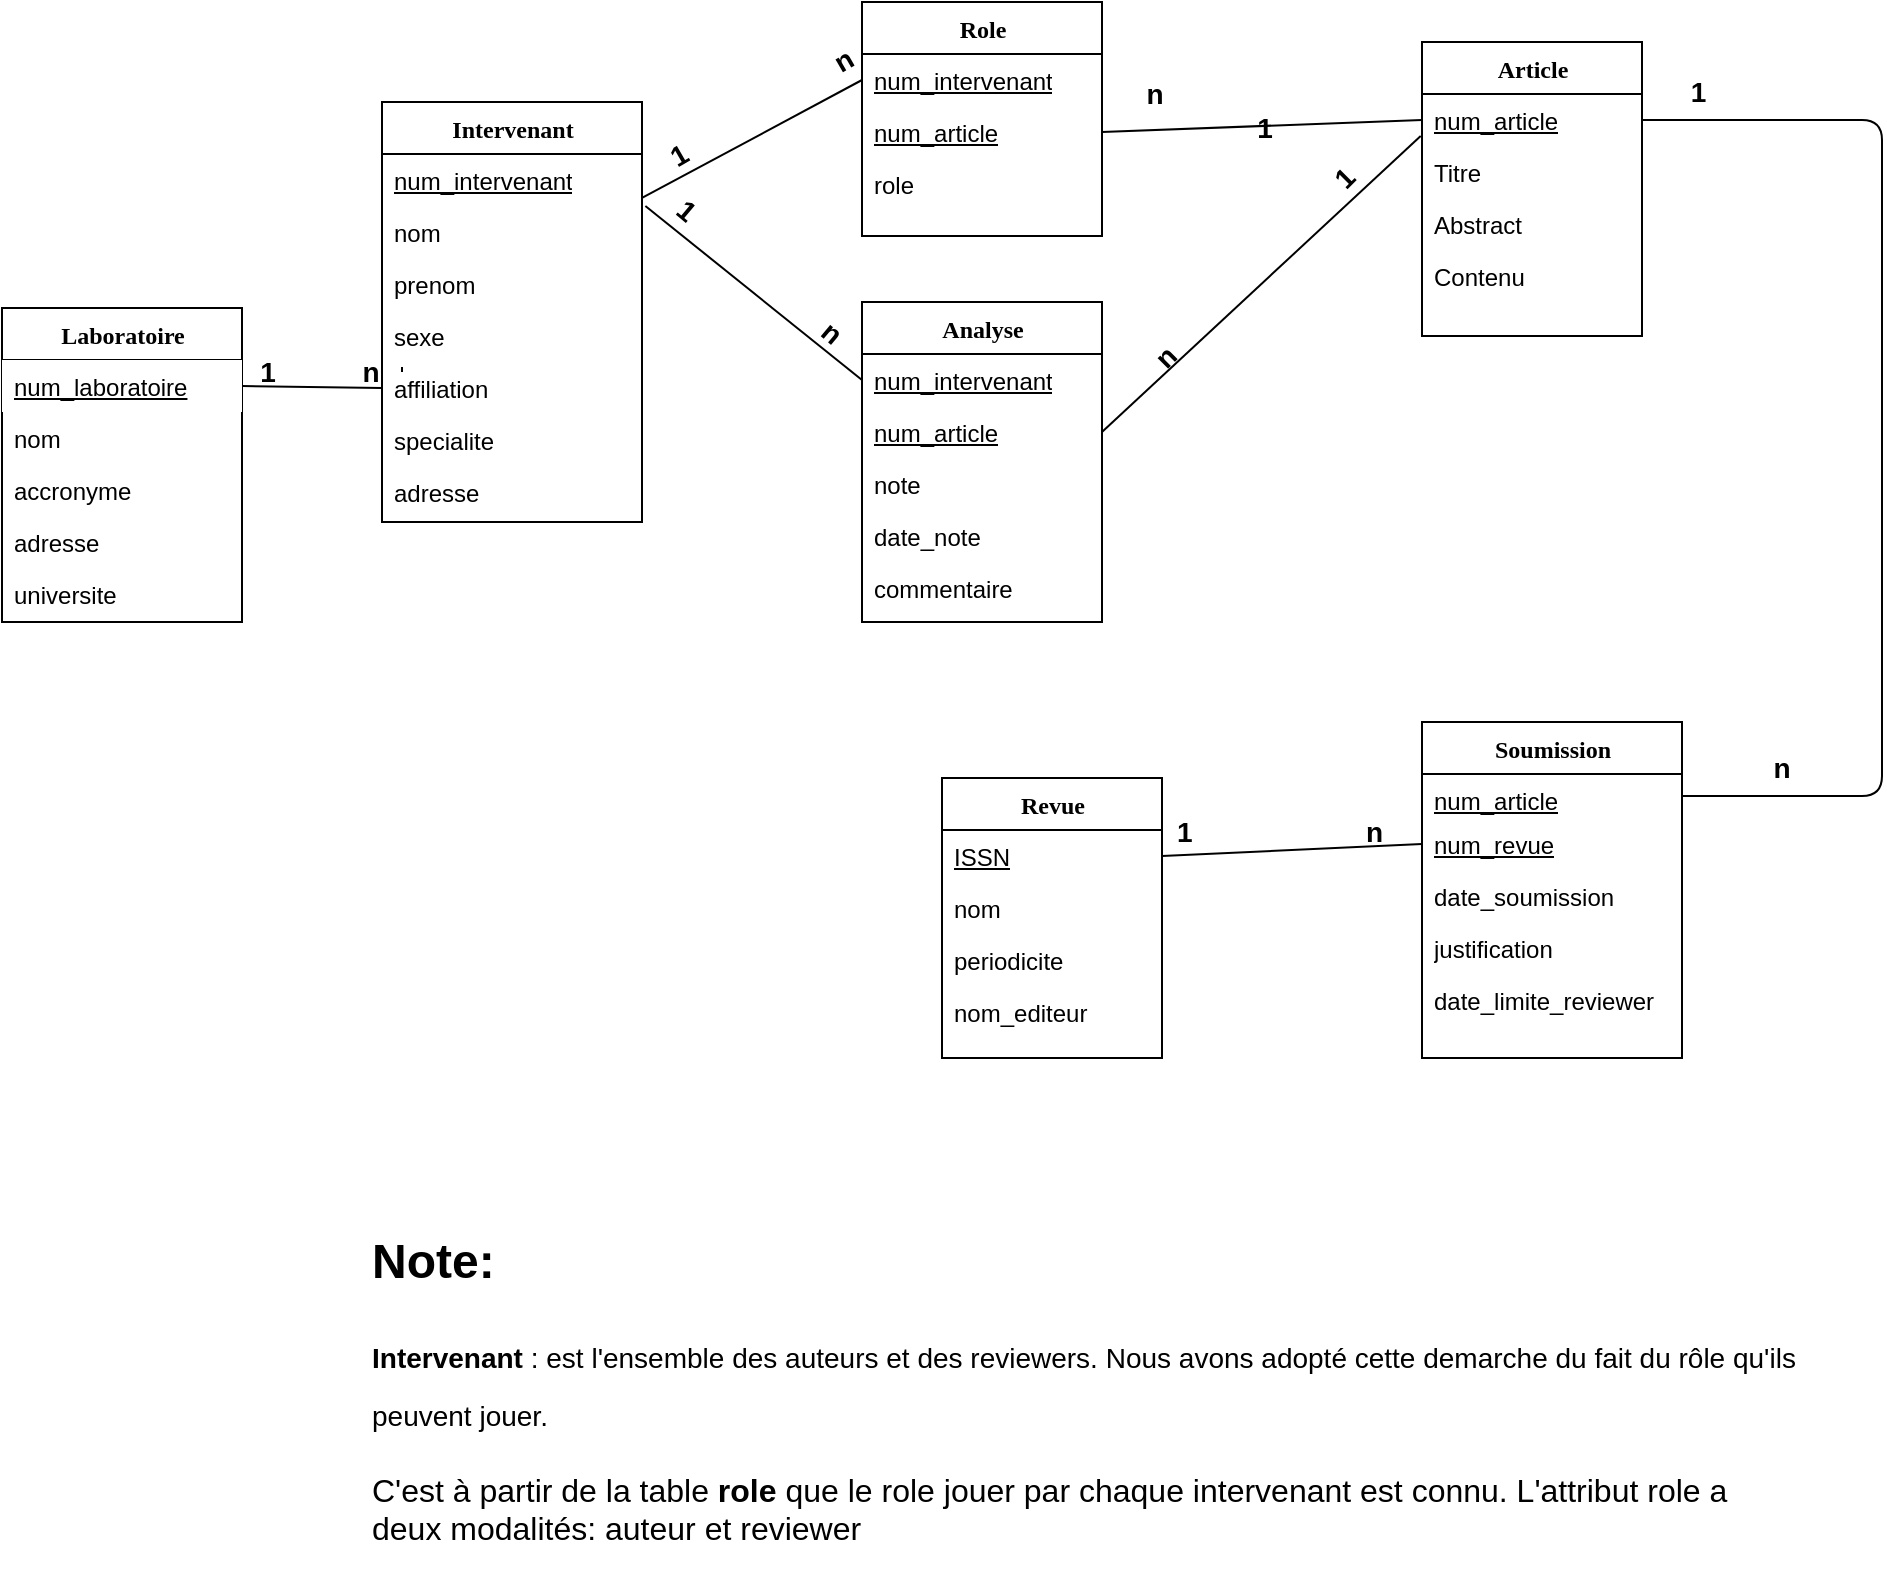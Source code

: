 <mxfile version="14.1.2" type="github">
  <diagram name="Page-1" id="9f46799a-70d6-7492-0946-bef42562c5a5">
    <mxGraphModel dx="868" dy="488" grid="1" gridSize="10" guides="1" tooltips="1" connect="1" arrows="1" fold="1" page="1" pageScale="1" pageWidth="1100" pageHeight="850" background="#ffffff" math="0" shadow="0">
      <root>
        <mxCell id="0" />
        <mxCell id="1" parent="0" />
        <mxCell id="78961159f06e98e8-124" style="html=1;labelBackgroundColor=none;startFill=0;startSize=8;endArrow=none;endFill=0;endSize=16;fontFamily=Verdana;fontSize=12;exitX=1.013;exitY=0;exitDx=0;exitDy=0;exitPerimeter=0;entryX=0;entryY=0.5;entryDx=0;entryDy=0;" parent="1" source="78961159f06e98e8-32" target="78961159f06e98e8-70" edge="1">
          <mxGeometry relative="1" as="geometry">
            <mxPoint x="390" y="320" as="sourcePoint" />
          </mxGeometry>
        </mxCell>
        <mxCell id="78961159f06e98e8-17" value="Laboratoire" style="swimlane;html=1;fontStyle=1;align=center;verticalAlign=top;childLayout=stackLayout;horizontal=1;startSize=26;horizontalStack=0;resizeParent=1;resizeLast=0;collapsible=1;marginBottom=0;swimlaneFillColor=#ffffff;rounded=0;shadow=0;comic=0;labelBackgroundColor=none;strokeWidth=1;fillColor=none;fontFamily=Verdana;fontSize=12" parent="1" vertex="1">
          <mxGeometry x="120" y="223" width="120" height="157" as="geometry" />
        </mxCell>
        <mxCell id="78961159f06e98e8-24" value="num_laboratoire" style="text;html=1;strokeColor=none;align=left;verticalAlign=top;spacingLeft=4;spacingRight=4;whiteSpace=wrap;overflow=hidden;rotatable=0;points=[[0,0.5],[1,0.5]];portConstraint=eastwest;fillColor=#ffffff;fontStyle=4" parent="78961159f06e98e8-17" vertex="1">
          <mxGeometry y="26" width="120" height="26" as="geometry" />
        </mxCell>
        <mxCell id="78961159f06e98e8-21" value="nom" style="text;html=1;strokeColor=none;fillColor=none;align=left;verticalAlign=top;spacingLeft=4;spacingRight=4;whiteSpace=wrap;overflow=hidden;rotatable=0;points=[[0,0.5],[1,0.5]];portConstraint=eastwest;" parent="78961159f06e98e8-17" vertex="1">
          <mxGeometry y="52" width="120" height="26" as="geometry" />
        </mxCell>
        <mxCell id="78961159f06e98e8-23" value="accronyme" style="text;html=1;strokeColor=none;fillColor=none;align=left;verticalAlign=top;spacingLeft=4;spacingRight=4;whiteSpace=wrap;overflow=hidden;rotatable=0;points=[[0,0.5],[1,0.5]];portConstraint=eastwest;" parent="78961159f06e98e8-17" vertex="1">
          <mxGeometry y="78" width="120" height="26" as="geometry" />
        </mxCell>
        <mxCell id="78961159f06e98e8-25" value="adresse" style="text;html=1;strokeColor=none;fillColor=none;align=left;verticalAlign=top;spacingLeft=4;spacingRight=4;whiteSpace=wrap;overflow=hidden;rotatable=0;points=[[0,0.5],[1,0.5]];portConstraint=eastwest;" parent="78961159f06e98e8-17" vertex="1">
          <mxGeometry y="104" width="120" height="26" as="geometry" />
        </mxCell>
        <mxCell id="78961159f06e98e8-26" value="universite" style="text;html=1;strokeColor=none;fillColor=none;align=left;verticalAlign=top;spacingLeft=4;spacingRight=4;whiteSpace=wrap;overflow=hidden;rotatable=0;points=[[0,0.5],[1,0.5]];portConstraint=eastwest;" parent="78961159f06e98e8-17" vertex="1">
          <mxGeometry y="130" width="120" height="26" as="geometry" />
        </mxCell>
        <mxCell id="78961159f06e98e8-122" style="html=1;labelBackgroundColor=none;startFill=0;startSize=8;endArrow=none;endFill=0;endSize=16;fontFamily=Verdana;fontSize=12;exitX=1;exitY=0.846;exitDx=0;exitDy=0;exitPerimeter=0;entryX=0;entryY=0.5;entryDx=0;entryDy=0;" parent="1" source="78961159f06e98e8-31" target="78961159f06e98e8-44" edge="1">
          <mxGeometry relative="1" as="geometry" />
        </mxCell>
        <mxCell id="78961159f06e98e8-30" value="Intervenant" style="swimlane;html=1;fontStyle=1;align=center;verticalAlign=top;childLayout=stackLayout;horizontal=1;startSize=26;horizontalStack=0;resizeParent=1;resizeLast=0;collapsible=1;marginBottom=0;swimlaneFillColor=#ffffff;rounded=0;shadow=0;comic=0;labelBackgroundColor=none;strokeWidth=1;fillColor=none;fontFamily=Verdana;fontSize=12" parent="1" vertex="1">
          <mxGeometry x="310" y="120" width="130" height="210" as="geometry" />
        </mxCell>
        <mxCell id="78961159f06e98e8-31" value="num_intervenant" style="text;html=1;align=left;verticalAlign=top;spacingLeft=4;spacingRight=4;whiteSpace=wrap;overflow=hidden;rotatable=0;points=[[0,0.5],[1,0.5]];portConstraint=eastwest;fontStyle=4" parent="78961159f06e98e8-30" vertex="1">
          <mxGeometry y="26" width="130" height="26" as="geometry" />
        </mxCell>
        <mxCell id="78961159f06e98e8-32" value="nom" style="text;html=1;strokeColor=none;fillColor=none;align=left;verticalAlign=top;spacingLeft=4;spacingRight=4;whiteSpace=wrap;overflow=hidden;rotatable=0;points=[[0,0.5],[1,0.5]];portConstraint=eastwest;" parent="78961159f06e98e8-30" vertex="1">
          <mxGeometry y="52" width="130" height="26" as="geometry" />
        </mxCell>
        <mxCell id="78961159f06e98e8-33" value="prenom" style="text;html=1;strokeColor=none;fillColor=none;align=left;verticalAlign=top;spacingLeft=4;spacingRight=4;whiteSpace=wrap;overflow=hidden;rotatable=0;points=[[0,0.5],[1,0.5]];portConstraint=eastwest;" parent="78961159f06e98e8-30" vertex="1">
          <mxGeometry y="78" width="130" height="26" as="geometry" />
        </mxCell>
        <mxCell id="78961159f06e98e8-34" value="sexe" style="text;html=1;strokeColor=none;fillColor=none;align=left;verticalAlign=top;spacingLeft=4;spacingRight=4;whiteSpace=wrap;overflow=hidden;rotatable=0;points=[[0,0.5],[1,0.5]];portConstraint=eastwest;" parent="78961159f06e98e8-30" vertex="1">
          <mxGeometry y="104" width="130" height="26" as="geometry" />
        </mxCell>
        <mxCell id="78961159f06e98e8-36" value="affiliation" style="text;html=1;strokeColor=none;fillColor=none;align=left;verticalAlign=top;spacingLeft=4;spacingRight=4;whiteSpace=wrap;overflow=hidden;rotatable=0;points=[[0,0.5],[1,0.5]];portConstraint=eastwest;" parent="78961159f06e98e8-30" vertex="1">
          <mxGeometry y="130" width="130" height="26" as="geometry" />
        </mxCell>
        <mxCell id="78961159f06e98e8-39" value="specialite" style="text;html=1;strokeColor=none;fillColor=none;align=left;verticalAlign=top;spacingLeft=4;spacingRight=4;whiteSpace=wrap;overflow=hidden;rotatable=0;points=[[0,0.5],[1,0.5]];portConstraint=eastwest;" parent="78961159f06e98e8-30" vertex="1">
          <mxGeometry y="156" width="130" height="26" as="geometry" />
        </mxCell>
        <mxCell id="78961159f06e98e8-40" value="adresse" style="text;html=1;strokeColor=none;fillColor=none;align=left;verticalAlign=top;spacingLeft=4;spacingRight=4;whiteSpace=wrap;overflow=hidden;rotatable=0;points=[[0,0.5],[1,0.5]];portConstraint=eastwest;" parent="78961159f06e98e8-30" vertex="1">
          <mxGeometry y="182" width="130" height="26" as="geometry" />
        </mxCell>
        <mxCell id="78961159f06e98e8-43" value="Role" style="swimlane;html=1;fontStyle=1;align=center;verticalAlign=top;childLayout=stackLayout;horizontal=1;startSize=26;horizontalStack=0;resizeParent=1;resizeLast=0;collapsible=1;marginBottom=0;swimlaneFillColor=#ffffff;rounded=0;shadow=0;comic=0;labelBackgroundColor=none;strokeWidth=1;fillColor=none;fontFamily=Verdana;fontSize=12" parent="1" vertex="1">
          <mxGeometry x="550" y="70" width="120" height="117" as="geometry" />
        </mxCell>
        <mxCell id="78961159f06e98e8-44" value="num_intervenant" style="text;html=1;strokeColor=none;fillColor=none;align=left;verticalAlign=top;spacingLeft=4;spacingRight=4;whiteSpace=wrap;overflow=hidden;rotatable=0;points=[[0,0.5],[1,0.5]];portConstraint=eastwest;fontStyle=4" parent="78961159f06e98e8-43" vertex="1">
          <mxGeometry y="26" width="120" height="26" as="geometry" />
        </mxCell>
        <mxCell id="78961159f06e98e8-45" value="num_article" style="text;html=1;strokeColor=none;fillColor=none;align=left;verticalAlign=top;spacingLeft=4;spacingRight=4;whiteSpace=wrap;overflow=hidden;rotatable=0;points=[[0,0.5],[1,0.5]];portConstraint=eastwest;fontStyle=4" parent="78961159f06e98e8-43" vertex="1">
          <mxGeometry y="52" width="120" height="26" as="geometry" />
        </mxCell>
        <mxCell id="An36iGu6bakJfNmey5x9-7" value="role" style="text;html=1;strokeColor=none;fillColor=none;align=left;verticalAlign=top;spacingLeft=4;spacingRight=4;whiteSpace=wrap;overflow=hidden;rotatable=0;points=[[0,0.5],[1,0.5]];portConstraint=eastwest;" vertex="1" parent="78961159f06e98e8-43">
          <mxGeometry y="78" width="120" height="26" as="geometry" />
        </mxCell>
        <mxCell id="78961159f06e98e8-130" style="html=1;labelBackgroundColor=none;startFill=0;startSize=8;endArrow=none;endFill=0;endSize=16;fontFamily=Verdana;fontSize=12;elbow=vertical;exitX=1;exitY=0.5;exitDx=0;exitDy=0;entryX=0;entryY=0.5;entryDx=0;entryDy=0;" parent="1" source="78961159f06e98e8-83" target="78961159f06e98e8-97" edge="1">
          <mxGeometry relative="1" as="geometry">
            <mxPoint x="930" y="420" as="targetPoint" />
          </mxGeometry>
        </mxCell>
        <mxCell id="78961159f06e98e8-69" value="Analyse" style="swimlane;html=1;fontStyle=1;align=center;verticalAlign=top;childLayout=stackLayout;horizontal=1;startSize=26;horizontalStack=0;resizeParent=1;resizeLast=0;collapsible=1;marginBottom=0;swimlaneFillColor=#ffffff;rounded=0;shadow=0;comic=0;labelBackgroundColor=none;strokeWidth=1;fillColor=none;fontFamily=Verdana;fontSize=12" parent="1" vertex="1">
          <mxGeometry x="550" y="220" width="120" height="160" as="geometry" />
        </mxCell>
        <mxCell id="78961159f06e98e8-70" value="num_intervenant" style="text;html=1;strokeColor=none;fillColor=none;align=left;verticalAlign=top;spacingLeft=4;spacingRight=4;whiteSpace=wrap;overflow=hidden;rotatable=0;points=[[0,0.5],[1,0.5]];portConstraint=eastwest;fontStyle=4" parent="78961159f06e98e8-69" vertex="1">
          <mxGeometry y="26" width="120" height="26" as="geometry" />
        </mxCell>
        <mxCell id="78961159f06e98e8-71" value="num_article" style="text;html=1;strokeColor=none;fillColor=none;align=left;verticalAlign=top;spacingLeft=4;spacingRight=4;whiteSpace=wrap;overflow=hidden;rotatable=0;points=[[0,0.5],[1,0.5]];portConstraint=eastwest;fontStyle=4" parent="78961159f06e98e8-69" vertex="1">
          <mxGeometry y="52" width="120" height="26" as="geometry" />
        </mxCell>
        <mxCell id="78961159f06e98e8-74" value="note" style="text;html=1;strokeColor=none;fillColor=none;align=left;verticalAlign=top;spacingLeft=4;spacingRight=4;whiteSpace=wrap;overflow=hidden;rotatable=0;points=[[0,0.5],[1,0.5]];portConstraint=eastwest;" parent="78961159f06e98e8-69" vertex="1">
          <mxGeometry y="78" width="120" height="26" as="geometry" />
        </mxCell>
        <mxCell id="78961159f06e98e8-75" value="date_note" style="text;html=1;strokeColor=none;fillColor=none;align=left;verticalAlign=top;spacingLeft=4;spacingRight=4;whiteSpace=wrap;overflow=hidden;rotatable=0;points=[[0,0.5],[1,0.5]];portConstraint=eastwest;" parent="78961159f06e98e8-69" vertex="1">
          <mxGeometry y="104" width="120" height="26" as="geometry" />
        </mxCell>
        <mxCell id="78961159f06e98e8-76" value="commentaire" style="text;html=1;strokeColor=none;fillColor=none;align=left;verticalAlign=top;spacingLeft=4;spacingRight=4;whiteSpace=wrap;overflow=hidden;rotatable=0;points=[[0,0.5],[1,0.5]];portConstraint=eastwest;" parent="78961159f06e98e8-69" vertex="1">
          <mxGeometry y="130" width="120" height="26" as="geometry" />
        </mxCell>
        <mxCell id="78961159f06e98e8-82" value="Revue" style="swimlane;html=1;fontStyle=1;align=center;verticalAlign=top;childLayout=stackLayout;horizontal=1;startSize=26;horizontalStack=0;resizeParent=1;resizeLast=0;collapsible=1;marginBottom=0;swimlaneFillColor=#ffffff;rounded=0;shadow=0;comic=0;labelBackgroundColor=none;strokeWidth=1;fillColor=none;fontFamily=Verdana;fontSize=12" parent="1" vertex="1">
          <mxGeometry x="590" y="458" width="110" height="140" as="geometry" />
        </mxCell>
        <mxCell id="78961159f06e98e8-83" value="ISSN" style="text;html=1;strokeColor=none;fillColor=none;align=left;verticalAlign=top;spacingLeft=4;spacingRight=4;whiteSpace=wrap;overflow=hidden;rotatable=0;points=[[0,0.5],[1,0.5]];portConstraint=eastwest;fontStyle=4" parent="78961159f06e98e8-82" vertex="1">
          <mxGeometry y="26" width="110" height="26" as="geometry" />
        </mxCell>
        <mxCell id="78961159f06e98e8-84" value="nom" style="text;html=1;strokeColor=none;fillColor=none;align=left;verticalAlign=top;spacingLeft=4;spacingRight=4;whiteSpace=wrap;overflow=hidden;rotatable=0;points=[[0,0.5],[1,0.5]];portConstraint=eastwest;" parent="78961159f06e98e8-82" vertex="1">
          <mxGeometry y="52" width="110" height="26" as="geometry" />
        </mxCell>
        <mxCell id="78961159f06e98e8-85" value="periodicite" style="text;html=1;strokeColor=none;fillColor=none;align=left;verticalAlign=top;spacingLeft=4;spacingRight=4;whiteSpace=wrap;overflow=hidden;rotatable=0;points=[[0,0.5],[1,0.5]];portConstraint=eastwest;" parent="78961159f06e98e8-82" vertex="1">
          <mxGeometry y="78" width="110" height="26" as="geometry" />
        </mxCell>
        <mxCell id="78961159f06e98e8-86" value="nom_editeur" style="text;html=1;strokeColor=none;fillColor=none;align=left;verticalAlign=top;spacingLeft=4;spacingRight=4;whiteSpace=wrap;overflow=hidden;rotatable=0;points=[[0,0.5],[1,0.5]];portConstraint=eastwest;" parent="78961159f06e98e8-82" vertex="1">
          <mxGeometry y="104" width="110" height="26" as="geometry" />
        </mxCell>
        <mxCell id="78961159f06e98e8-127" style="html=1;labelBackgroundColor=none;startFill=0;startSize=8;endArrow=none;endFill=0;endSize=16;fontFamily=Verdana;fontSize=12;entryX=1;entryY=0.5;entryDx=0;entryDy=0;exitX=1;exitY=0.5;exitDx=0;exitDy=0;edgeStyle=orthogonalEdgeStyle;" parent="1" source="78961159f06e98e8-96" target="78961159f06e98e8-109" edge="1">
          <mxGeometry relative="1" as="geometry">
            <mxPoint x="1020" y="240" as="targetPoint" />
            <Array as="points">
              <mxPoint x="1060" y="467" />
              <mxPoint x="1060" y="129" />
            </Array>
          </mxGeometry>
        </mxCell>
        <mxCell id="78961159f06e98e8-95" value="Soumission" style="swimlane;html=1;fontStyle=1;align=center;verticalAlign=top;childLayout=stackLayout;horizontal=1;startSize=26;horizontalStack=0;resizeParent=1;resizeLast=0;collapsible=1;marginBottom=0;swimlaneFillColor=#ffffff;rounded=0;shadow=0;comic=0;labelBackgroundColor=none;strokeWidth=1;fillColor=none;fontFamily=Verdana;fontSize=12" parent="1" vertex="1">
          <mxGeometry x="830" y="430" width="130" height="168" as="geometry" />
        </mxCell>
        <mxCell id="78961159f06e98e8-96" value="num_article" style="text;html=1;strokeColor=none;fillColor=none;align=left;verticalAlign=top;spacingLeft=4;spacingRight=4;whiteSpace=wrap;overflow=hidden;rotatable=0;points=[[0,0.5],[1,0.5]];portConstraint=eastwest;fontStyle=4" parent="78961159f06e98e8-95" vertex="1">
          <mxGeometry y="26" width="130" height="22" as="geometry" />
        </mxCell>
        <mxCell id="78961159f06e98e8-97" value="num_revue" style="text;html=1;strokeColor=none;fillColor=none;align=left;verticalAlign=top;spacingLeft=4;spacingRight=4;whiteSpace=wrap;overflow=hidden;rotatable=0;points=[[0,0.5],[1,0.5]];portConstraint=eastwest;fontStyle=4" parent="78961159f06e98e8-95" vertex="1">
          <mxGeometry y="48" width="130" height="26" as="geometry" />
        </mxCell>
        <mxCell id="78961159f06e98e8-98" value="date_soumission" style="text;html=1;strokeColor=none;fillColor=none;align=left;verticalAlign=top;spacingLeft=4;spacingRight=4;whiteSpace=wrap;overflow=hidden;rotatable=0;points=[[0,0.5],[1,0.5]];portConstraint=eastwest;" parent="78961159f06e98e8-95" vertex="1">
          <mxGeometry y="74" width="130" height="26" as="geometry" />
        </mxCell>
        <mxCell id="78961159f06e98e8-102" value="justification" style="text;html=1;strokeColor=none;fillColor=none;align=left;verticalAlign=top;spacingLeft=4;spacingRight=4;whiteSpace=wrap;overflow=hidden;rotatable=0;points=[[0,0.5],[1,0.5]];portConstraint=eastwest;" parent="78961159f06e98e8-95" vertex="1">
          <mxGeometry y="100" width="130" height="26" as="geometry" />
        </mxCell>
        <mxCell id="An36iGu6bakJfNmey5x9-9" value="date_limite_reviewer" style="text;html=1;strokeColor=none;fillColor=none;align=left;verticalAlign=top;spacingLeft=4;spacingRight=4;whiteSpace=wrap;overflow=hidden;rotatable=0;points=[[0,0.5],[1,0.5]];portConstraint=eastwest;" vertex="1" parent="78961159f06e98e8-95">
          <mxGeometry y="126" width="130" height="26" as="geometry" />
        </mxCell>
        <mxCell id="78961159f06e98e8-126" style="html=1;labelBackgroundColor=none;startFill=0;startSize=8;endArrow=none;endFill=0;endSize=16;fontFamily=Verdana;fontSize=12;entryX=1;entryY=0.5;entryDx=0;entryDy=0;exitX=0;exitY=0.5;exitDx=0;exitDy=0;" parent="1" source="78961159f06e98e8-109" target="78961159f06e98e8-45" edge="1">
          <mxGeometry relative="1" as="geometry" />
        </mxCell>
        <mxCell id="78961159f06e98e8-108" value="Article" style="swimlane;html=1;fontStyle=1;align=center;verticalAlign=top;childLayout=stackLayout;horizontal=1;startSize=26;horizontalStack=0;resizeParent=1;resizeLast=0;collapsible=1;marginBottom=0;swimlaneFillColor=#ffffff;rounded=0;shadow=0;comic=0;labelBackgroundColor=none;strokeWidth=1;fillColor=none;fontFamily=Verdana;fontSize=12" parent="1" vertex="1">
          <mxGeometry x="830" y="90" width="110" height="147" as="geometry" />
        </mxCell>
        <mxCell id="78961159f06e98e8-109" value="num_article" style="text;html=1;strokeColor=none;fillColor=none;align=left;verticalAlign=top;spacingLeft=4;spacingRight=4;whiteSpace=wrap;overflow=hidden;rotatable=0;points=[[0,0.5],[1,0.5]];portConstraint=eastwest;fontStyle=4" parent="78961159f06e98e8-108" vertex="1">
          <mxGeometry y="26" width="110" height="26" as="geometry" />
        </mxCell>
        <mxCell id="78961159f06e98e8-110" value="Titre" style="text;html=1;strokeColor=none;fillColor=none;align=left;verticalAlign=top;spacingLeft=4;spacingRight=4;whiteSpace=wrap;overflow=hidden;rotatable=0;points=[[0,0.5],[1,0.5]];portConstraint=eastwest;" parent="78961159f06e98e8-108" vertex="1">
          <mxGeometry y="52" width="110" height="26" as="geometry" />
        </mxCell>
        <mxCell id="78961159f06e98e8-117" value="Abstract" style="text;html=1;strokeColor=none;fillColor=none;align=left;verticalAlign=top;spacingLeft=4;spacingRight=4;whiteSpace=wrap;overflow=hidden;rotatable=0;points=[[0,0.5],[1,0.5]];portConstraint=eastwest;" parent="78961159f06e98e8-108" vertex="1">
          <mxGeometry y="78" width="110" height="26" as="geometry" />
        </mxCell>
        <mxCell id="78961159f06e98e8-120" value="Contenu" style="text;html=1;strokeColor=none;fillColor=none;align=left;verticalAlign=top;spacingLeft=4;spacingRight=4;whiteSpace=wrap;overflow=hidden;rotatable=0;points=[[0,0.5],[1,0.5]];portConstraint=eastwest;" parent="78961159f06e98e8-108" vertex="1">
          <mxGeometry y="104" width="110" height="26" as="geometry" />
        </mxCell>
        <mxCell id="An36iGu6bakJfNmey5x9-6" value="" style="endArrow=none;html=1;entryX=0;entryY=0.5;entryDx=0;entryDy=0;exitX=1;exitY=0.5;exitDx=0;exitDy=0;" edge="1" parent="1" source="78961159f06e98e8-24" target="78961159f06e98e8-36">
          <mxGeometry width="50" height="50" relative="1" as="geometry">
            <mxPoint x="180" y="200" as="sourcePoint" />
            <mxPoint x="316" y="162" as="targetPoint" />
          </mxGeometry>
        </mxCell>
        <mxCell id="An36iGu6bakJfNmey5x9-11" value="" style="endArrow=none;html=1;exitX=1;exitY=0.5;exitDx=0;exitDy=0;entryX=-0.006;entryY=0.808;entryDx=0;entryDy=0;entryPerimeter=0;" edge="1" parent="1" source="78961159f06e98e8-71" target="78961159f06e98e8-109">
          <mxGeometry width="50" height="50" relative="1" as="geometry">
            <mxPoint x="670" y="340" as="sourcePoint" />
            <mxPoint x="720" y="290" as="targetPoint" />
          </mxGeometry>
        </mxCell>
        <mxCell id="An36iGu6bakJfNmey5x9-14" style="edgeStyle=none;rounded=0;orthogonalLoop=1;jettySize=auto;html=1;exitX=1;exitY=0.5;exitDx=0;exitDy=0;entryX=1;entryY=0.25;entryDx=0;entryDy=0;startArrow=none;startFill=0;endArrow=none;endFill=0;" edge="1" parent="1">
          <mxGeometry relative="1" as="geometry">
            <mxPoint x="320" y="255" as="sourcePoint" />
            <mxPoint x="320" y="252.5" as="targetPoint" />
          </mxGeometry>
        </mxCell>
        <mxCell id="An36iGu6bakJfNmey5x9-15" value="&lt;font style=&quot;font-size: 14px&quot;&gt;&lt;b&gt;1&lt;/b&gt;&lt;/font&gt;&amp;nbsp; &amp;nbsp; &amp;nbsp; &amp;nbsp; &amp;nbsp; &amp;nbsp; &amp;nbsp; &amp;nbsp; &amp;nbsp; &amp;nbsp; &amp;nbsp; &amp;nbsp; &amp;nbsp; &lt;b&gt;&lt;font style=&quot;font-size: 14px&quot;&gt;n&lt;/font&gt;&lt;/b&gt;" style="text;html=1;strokeColor=none;fillColor=none;align=center;verticalAlign=middle;whiteSpace=wrap;rounded=0;rotation=-30;" vertex="1" parent="1">
          <mxGeometry x="440.54" y="118" width="117.99" height="10" as="geometry" />
        </mxCell>
        <mxCell id="An36iGu6bakJfNmey5x9-17" value="&lt;font style=&quot;font-size: 14px&quot;&gt;&lt;b&gt;1&lt;/b&gt;&lt;/font&gt;&amp;nbsp; &amp;nbsp; &amp;nbsp; &amp;nbsp; &amp;nbsp; &amp;nbsp; &amp;nbsp; &amp;nbsp; &amp;nbsp; &amp;nbsp; &amp;nbsp; &amp;nbsp; &amp;nbsp; &lt;b&gt;&lt;font style=&quot;font-size: 14px&quot;&gt;n&lt;/font&gt;&lt;/b&gt;" style="text;html=1;strokeColor=none;fillColor=none;align=center;verticalAlign=middle;whiteSpace=wrap;rounded=0;rotation=40;" vertex="1" parent="1">
          <mxGeometry x="439.996" y="199.998" width="117.99" height="10" as="geometry" />
        </mxCell>
        <mxCell id="An36iGu6bakJfNmey5x9-19" value="&lt;font style=&quot;font-size: 14px&quot;&gt;&lt;b&gt;1&lt;/b&gt;&lt;/font&gt;&amp;nbsp; &amp;nbsp; &amp;nbsp; &amp;nbsp; &amp;nbsp; &amp;nbsp; &amp;nbsp;&lt;b&gt;&lt;font style=&quot;font-size: 14px&quot;&gt;n&lt;/font&gt;&lt;/b&gt;" style="text;html=1;strokeColor=none;fillColor=none;align=center;verticalAlign=middle;whiteSpace=wrap;rounded=0;rotation=0;" vertex="1" parent="1">
          <mxGeometry x="219.996" y="249.998" width="117.99" height="10" as="geometry" />
        </mxCell>
        <mxCell id="An36iGu6bakJfNmey5x9-20" value="&lt;span style=&quot;font-size: 14px&quot;&gt;&lt;b&gt;n&lt;/b&gt;&lt;/span&gt;&amp;nbsp; &amp;nbsp; &amp;nbsp; &amp;nbsp; &amp;nbsp; &amp;nbsp; &amp;nbsp; &amp;nbsp; &amp;nbsp; &amp;nbsp; &amp;nbsp; &amp;nbsp; &amp;nbsp; &amp;nbsp; &amp;nbsp; &amp;nbsp; &amp;nbsp; &lt;span style=&quot;font-size: 14px&quot;&gt;&lt;b&gt;1&lt;/b&gt;&lt;/span&gt;" style="text;html=1;strokeColor=none;fillColor=none;align=center;verticalAlign=middle;whiteSpace=wrap;rounded=0;rotation=0;" vertex="1" parent="1">
          <mxGeometry x="690" y="120" width="122.59" height="8" as="geometry" />
        </mxCell>
        <mxCell id="An36iGu6bakJfNmey5x9-21" value="&lt;span style=&quot;font-size: 14px&quot;&gt;&lt;b&gt;n&amp;nbsp; &amp;nbsp;&lt;/b&gt;&lt;/span&gt;&amp;nbsp; &amp;nbsp; &amp;nbsp; &amp;nbsp; &amp;nbsp; &amp;nbsp; &amp;nbsp; &amp;nbsp; &amp;nbsp; &amp;nbsp; &amp;nbsp; &amp;nbsp; &amp;nbsp; &amp;nbsp; &amp;nbsp; &amp;nbsp; &lt;span style=&quot;font-size: 14px&quot;&gt;&lt;b&gt;1&lt;/b&gt;&lt;/span&gt;" style="text;html=1;strokeColor=none;fillColor=none;align=center;verticalAlign=middle;whiteSpace=wrap;rounded=0;rotation=-45;" vertex="1" parent="1">
          <mxGeometry x="650" y="195.91" width="192.63" height="14.09" as="geometry" />
        </mxCell>
        <mxCell id="An36iGu6bakJfNmey5x9-23" value="&lt;font style=&quot;font-size: 14px&quot;&gt;&lt;b&gt;1&lt;/b&gt;&lt;/font&gt;&amp;nbsp;" style="text;html=1;strokeColor=none;fillColor=none;align=center;verticalAlign=middle;whiteSpace=wrap;rounded=0;rotation=0;" vertex="1" parent="1">
          <mxGeometry x="940" y="110" width="60" height="10" as="geometry" />
        </mxCell>
        <mxCell id="An36iGu6bakJfNmey5x9-24" value="&lt;font style=&quot;font-size: 14px&quot;&gt;&lt;b&gt;1&lt;/b&gt;&lt;/font&gt;&amp;nbsp; &amp;nbsp; &amp;nbsp; &amp;nbsp; &amp;nbsp; &amp;nbsp; &amp;nbsp; &amp;nbsp; &amp;nbsp; &amp;nbsp; &amp;nbsp; &amp;nbsp; &amp;nbsp; &lt;b&gt;&lt;font style=&quot;font-size: 14px&quot;&gt;n&lt;/font&gt;&lt;/b&gt;" style="text;html=1;strokeColor=none;fillColor=none;align=center;verticalAlign=middle;whiteSpace=wrap;rounded=0;rotation=0;" vertex="1" parent="1">
          <mxGeometry x="699.996" y="479.998" width="117.99" height="10" as="geometry" />
        </mxCell>
        <mxCell id="An36iGu6bakJfNmey5x9-25" value="&lt;span style=&quot;font-size: 14px&quot;&gt;&lt;b&gt;n&lt;/b&gt;&lt;/span&gt;" style="text;html=1;strokeColor=none;fillColor=none;align=center;verticalAlign=middle;whiteSpace=wrap;rounded=0;rotation=0;" vertex="1" parent="1">
          <mxGeometry x="980" y="448" width="60" height="10" as="geometry" />
        </mxCell>
        <mxCell id="An36iGu6bakJfNmey5x9-27" value="&lt;h1&gt;Note:&lt;/h1&gt;&lt;div&gt;&lt;h1 style=&quot;font-family: &amp;#34;helvetica&amp;#34;&quot;&gt;&lt;font style=&quot;font-size: 14px&quot;&gt;&lt;font&gt;Intervenant&lt;/font&gt;&lt;font style=&quot;font-weight: normal&quot;&gt; : est l&#39;ensemble des auteurs et des reviewers. Nous avons adopté cette demarche du fait du rôle qu&#39;ils peuvent jouer.&lt;/font&gt;&lt;/font&gt;&lt;/h1&gt;&lt;div&gt;&lt;font size=&quot;3&quot;&gt;C&#39;est à partir de la table &lt;b&gt;role &lt;/b&gt;que le role jouer par chaque intervenant est connu. L&#39;attribut role a deux modalités: auteur et reviewer&lt;/font&gt;&lt;/div&gt;&lt;/div&gt;" style="text;html=1;strokeColor=none;fillColor=none;spacing=5;spacingTop=-20;whiteSpace=wrap;overflow=hidden;rounded=0;" vertex="1" parent="1">
          <mxGeometry x="300" y="680" width="720" height="180" as="geometry" />
        </mxCell>
      </root>
    </mxGraphModel>
  </diagram>
</mxfile>
